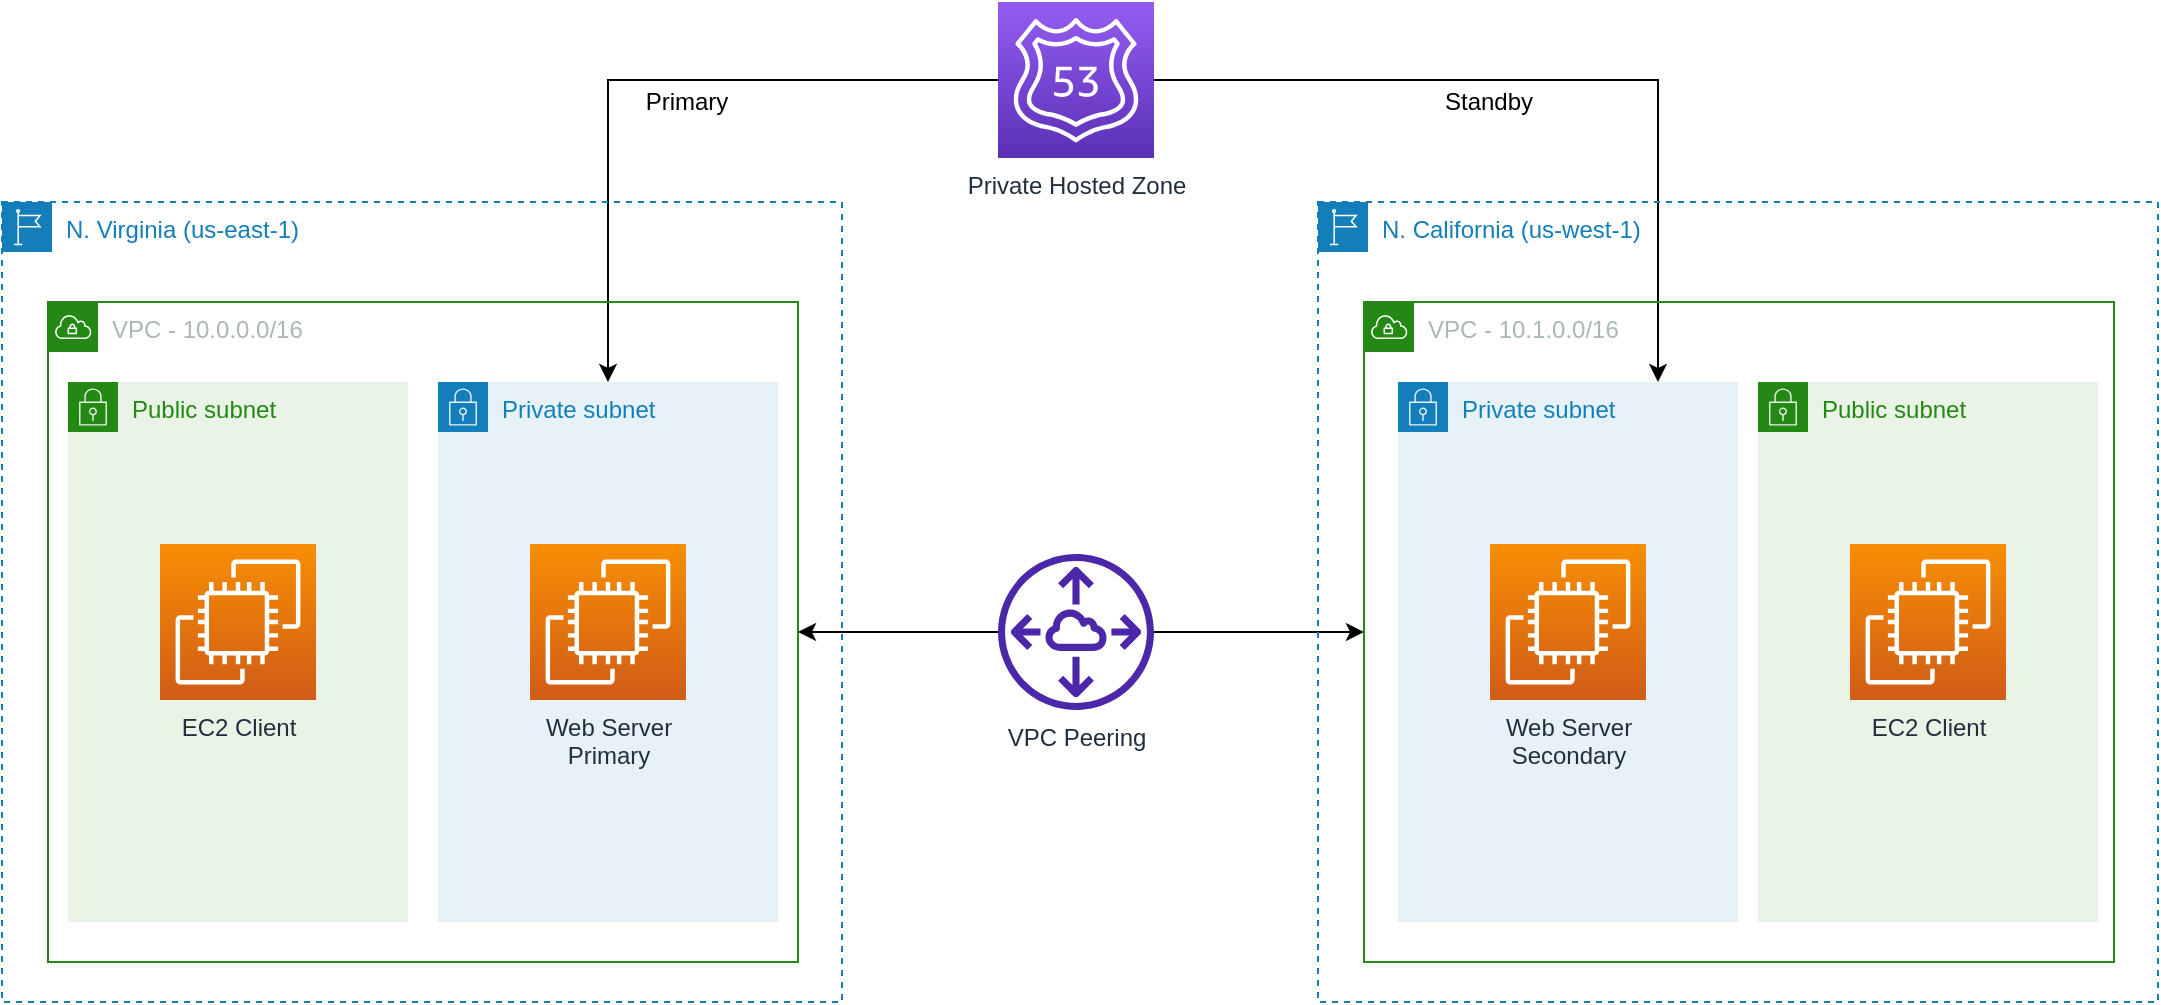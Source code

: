 <?xml version="1.0" encoding="UTF-8"?>
<mxfile version="16.1.4" type="google" pages="2"><diagram id="-88k6F5y94gJNl3bxgaB" name="Page-1"><mxGraphModel dx="1491" dy="1120" grid="1" gridSize="10" guides="1" tooltips="1" connect="1" arrows="1" fold="1" page="1" pageScale="1" pageWidth="850" pageHeight="1100" math="0" shadow="0"><root><mxCell id="0"/><mxCell id="1" parent="0"/><mxCell id="Zyv5B-aBT6JxR5UtKPa4-23" style="edgeStyle=orthogonalEdgeStyle;rounded=0;orthogonalLoop=1;jettySize=auto;html=1;" edge="1" parent="1" source="Zyv5B-aBT6JxR5UtKPa4-2"><mxGeometry relative="1" as="geometry"><mxPoint x="850" y="530" as="targetPoint"/><Array as="points"><mxPoint x="850" y="379"/></Array></mxGeometry></mxCell><mxCell id="Zyv5B-aBT6JxR5UtKPa4-14" style="edgeStyle=orthogonalEdgeStyle;rounded=0;orthogonalLoop=1;jettySize=auto;html=1;entryX=0.5;entryY=0;entryDx=0;entryDy=0;exitX=0;exitY=0.5;exitDx=0;exitDy=0;exitPerimeter=0;" edge="1" parent="1" source="Zyv5B-aBT6JxR5UtKPa4-2" target="Zyv5B-aBT6JxR5UtKPa4-7"><mxGeometry relative="1" as="geometry"/></mxCell><mxCell id="Zyv5B-aBT6JxR5UtKPa4-31" value="Primary" style="edgeLabel;html=1;align=center;verticalAlign=middle;resizable=0;points=[];fontSize=12;" vertex="1" connectable="0" parent="Zyv5B-aBT6JxR5UtKPa4-14"><mxGeometry x="-0.185" y="4" relative="1" as="geometry"><mxPoint x="-15" y="7" as="offset"/></mxGeometry></mxCell><mxCell id="Zyv5B-aBT6JxR5UtKPa4-2" value="Private Hosted Zone" style="sketch=0;points=[[0,0,0],[0.25,0,0],[0.5,0,0],[0.75,0,0],[1,0,0],[0,1,0],[0.25,1,0],[0.5,1,0],[0.75,1,0],[1,1,0],[0,0.25,0],[0,0.5,0],[0,0.75,0],[1,0.25,0],[1,0.5,0],[1,0.75,0]];outlineConnect=0;fontColor=#232F3E;gradientColor=#945DF2;gradientDirection=north;fillColor=#5A30B5;strokeColor=#ffffff;dashed=0;verticalLabelPosition=bottom;verticalAlign=top;align=center;html=1;fontSize=12;fontStyle=0;aspect=fixed;shape=mxgraph.aws4.resourceIcon;resIcon=mxgraph.aws4.route_53;" vertex="1" parent="1"><mxGeometry x="520" y="340" width="78" height="78" as="geometry"/></mxCell><mxCell id="Zyv5B-aBT6JxR5UtKPa4-3" value="N. Virginia (us-east-1)" style="points=[[0,0],[0.25,0],[0.5,0],[0.75,0],[1,0],[1,0.25],[1,0.5],[1,0.75],[1,1],[0.75,1],[0.5,1],[0.25,1],[0,1],[0,0.75],[0,0.5],[0,0.25]];outlineConnect=0;gradientColor=none;html=1;whiteSpace=wrap;fontSize=12;fontStyle=0;container=1;pointerEvents=0;collapsible=0;recursiveResize=0;shape=mxgraph.aws4.group;grIcon=mxgraph.aws4.group_region;strokeColor=#147EBA;fillColor=none;verticalAlign=top;align=left;spacingLeft=30;fontColor=#147EBA;dashed=1;" vertex="1" parent="1"><mxGeometry x="22" y="440" width="420" height="400" as="geometry"/></mxCell><mxCell id="Zyv5B-aBT6JxR5UtKPa4-6" value="VPC - 10.0.0.0/16" style="points=[[0,0],[0.25,0],[0.5,0],[0.75,0],[1,0],[1,0.25],[1,0.5],[1,0.75],[1,1],[0.75,1],[0.5,1],[0.25,1],[0,1],[0,0.75],[0,0.5],[0,0.25]];outlineConnect=0;gradientColor=none;html=1;whiteSpace=wrap;fontSize=12;fontStyle=0;container=1;pointerEvents=0;collapsible=0;recursiveResize=0;shape=mxgraph.aws4.group;grIcon=mxgraph.aws4.group_vpc;strokeColor=#248814;fillColor=none;verticalAlign=top;align=left;spacingLeft=30;fontColor=#AAB7B8;dashed=0;" vertex="1" parent="Zyv5B-aBT6JxR5UtKPa4-3"><mxGeometry x="23" y="50" width="375" height="330" as="geometry"/></mxCell><mxCell id="Zyv5B-aBT6JxR5UtKPa4-8" value="Public subnet" style="points=[[0,0],[0.25,0],[0.5,0],[0.75,0],[1,0],[1,0.25],[1,0.5],[1,0.75],[1,1],[0.75,1],[0.5,1],[0.25,1],[0,1],[0,0.75],[0,0.5],[0,0.25]];outlineConnect=0;gradientColor=none;html=1;whiteSpace=wrap;fontSize=12;fontStyle=0;container=1;pointerEvents=0;collapsible=0;recursiveResize=0;shape=mxgraph.aws4.group;grIcon=mxgraph.aws4.group_security_group;grStroke=0;strokeColor=#248814;fillColor=#E9F3E6;verticalAlign=top;align=left;spacingLeft=30;fontColor=#248814;dashed=0;" vertex="1" parent="Zyv5B-aBT6JxR5UtKPa4-6"><mxGeometry x="10" y="40" width="170" height="270" as="geometry"/></mxCell><mxCell id="Zyv5B-aBT6JxR5UtKPa4-10" value="EC2 Client" style="sketch=0;points=[[0,0,0],[0.25,0,0],[0.5,0,0],[0.75,0,0],[1,0,0],[0,1,0],[0.25,1,0],[0.5,1,0],[0.75,1,0],[1,1,0],[0,0.25,0],[0,0.5,0],[0,0.75,0],[1,0.25,0],[1,0.5,0],[1,0.75,0]];outlineConnect=0;fontColor=#232F3E;gradientColor=#F78E04;gradientDirection=north;fillColor=#D05C17;strokeColor=#ffffff;dashed=0;verticalLabelPosition=bottom;verticalAlign=top;align=center;html=1;fontSize=12;fontStyle=0;aspect=fixed;shape=mxgraph.aws4.resourceIcon;resIcon=mxgraph.aws4.ec2;" vertex="1" parent="Zyv5B-aBT6JxR5UtKPa4-8"><mxGeometry x="46" y="81" width="78" height="78" as="geometry"/></mxCell><mxCell id="Zyv5B-aBT6JxR5UtKPa4-7" value="Private subnet" style="points=[[0,0],[0.25,0],[0.5,0],[0.75,0],[1,0],[1,0.25],[1,0.5],[1,0.75],[1,1],[0.75,1],[0.5,1],[0.25,1],[0,1],[0,0.75],[0,0.5],[0,0.25]];outlineConnect=0;gradientColor=none;html=1;whiteSpace=wrap;fontSize=12;fontStyle=0;container=1;pointerEvents=0;collapsible=0;recursiveResize=0;shape=mxgraph.aws4.group;grIcon=mxgraph.aws4.group_security_group;grStroke=0;strokeColor=#147EBA;fillColor=#E6F2F8;verticalAlign=top;align=left;spacingLeft=30;fontColor=#147EBA;dashed=0;" vertex="1" parent="Zyv5B-aBT6JxR5UtKPa4-6"><mxGeometry x="195" y="40" width="170" height="270" as="geometry"/></mxCell><mxCell id="Zyv5B-aBT6JxR5UtKPa4-9" value="Web Server &lt;br&gt;Primary" style="sketch=0;points=[[0,0,0],[0.25,0,0],[0.5,0,0],[0.75,0,0],[1,0,0],[0,1,0],[0.25,1,0],[0.5,1,0],[0.75,1,0],[1,1,0],[0,0.25,0],[0,0.5,0],[0,0.75,0],[1,0.25,0],[1,0.5,0],[1,0.75,0]];outlineConnect=0;fontColor=#232F3E;gradientColor=#F78E04;gradientDirection=north;fillColor=#D05C17;strokeColor=#ffffff;dashed=0;verticalLabelPosition=bottom;verticalAlign=top;align=center;html=1;fontSize=12;fontStyle=0;aspect=fixed;shape=mxgraph.aws4.resourceIcon;resIcon=mxgraph.aws4.ec2;" vertex="1" parent="Zyv5B-aBT6JxR5UtKPa4-7"><mxGeometry x="46" y="81" width="78" height="78" as="geometry"/></mxCell><mxCell id="Zyv5B-aBT6JxR5UtKPa4-15" style="edgeStyle=orthogonalEdgeStyle;rounded=0;orthogonalLoop=1;jettySize=auto;html=1;" edge="1" parent="1" source="Zyv5B-aBT6JxR5UtKPa4-5" target="Zyv5B-aBT6JxR5UtKPa4-6"><mxGeometry relative="1" as="geometry"/></mxCell><mxCell id="Zyv5B-aBT6JxR5UtKPa4-28" style="edgeStyle=orthogonalEdgeStyle;rounded=0;orthogonalLoop=1;jettySize=auto;html=1;entryX=0;entryY=0.5;entryDx=0;entryDy=0;" edge="1" parent="1" source="Zyv5B-aBT6JxR5UtKPa4-5" target="Zyv5B-aBT6JxR5UtKPa4-17"><mxGeometry relative="1" as="geometry"/></mxCell><mxCell id="Zyv5B-aBT6JxR5UtKPa4-5" value="VPC Peering" style="sketch=0;outlineConnect=0;fontColor=#232F3E;gradientColor=none;fillColor=#4D27AA;strokeColor=none;dashed=0;verticalLabelPosition=bottom;verticalAlign=top;align=center;html=1;fontSize=12;fontStyle=0;aspect=fixed;pointerEvents=1;shape=mxgraph.aws4.peering;" vertex="1" parent="1"><mxGeometry x="520" y="616" width="78" height="78" as="geometry"/></mxCell><mxCell id="Zyv5B-aBT6JxR5UtKPa4-16" value="N. California (us-west-1)" style="points=[[0,0],[0.25,0],[0.5,0],[0.75,0],[1,0],[1,0.25],[1,0.5],[1,0.75],[1,1],[0.75,1],[0.5,1],[0.25,1],[0,1],[0,0.75],[0,0.5],[0,0.25]];outlineConnect=0;gradientColor=none;html=1;whiteSpace=wrap;fontSize=12;fontStyle=0;container=1;pointerEvents=0;collapsible=0;recursiveResize=0;shape=mxgraph.aws4.group;grIcon=mxgraph.aws4.group_region;strokeColor=#147EBA;fillColor=none;verticalAlign=top;align=left;spacingLeft=30;fontColor=#147EBA;dashed=1;" vertex="1" parent="1"><mxGeometry x="680" y="440" width="420" height="400" as="geometry"/></mxCell><mxCell id="Zyv5B-aBT6JxR5UtKPa4-17" value="VPC - 10.1.0.0/16" style="points=[[0,0],[0.25,0],[0.5,0],[0.75,0],[1,0],[1,0.25],[1,0.5],[1,0.75],[1,1],[0.75,1],[0.5,1],[0.25,1],[0,1],[0,0.75],[0,0.5],[0,0.25]];outlineConnect=0;gradientColor=none;html=1;whiteSpace=wrap;fontSize=12;fontStyle=0;container=1;pointerEvents=0;collapsible=0;recursiveResize=0;shape=mxgraph.aws4.group;grIcon=mxgraph.aws4.group_vpc;strokeColor=#248814;fillColor=none;verticalAlign=top;align=left;spacingLeft=30;fontColor=#AAB7B8;dashed=0;" vertex="1" parent="Zyv5B-aBT6JxR5UtKPa4-16"><mxGeometry x="23" y="50" width="375" height="330" as="geometry"/></mxCell><mxCell id="Zyv5B-aBT6JxR5UtKPa4-18" value="Public subnet" style="points=[[0,0],[0.25,0],[0.5,0],[0.75,0],[1,0],[1,0.25],[1,0.5],[1,0.75],[1,1],[0.75,1],[0.5,1],[0.25,1],[0,1],[0,0.75],[0,0.5],[0,0.25]];outlineConnect=0;gradientColor=none;html=1;whiteSpace=wrap;fontSize=12;fontStyle=0;container=1;pointerEvents=0;collapsible=0;recursiveResize=0;shape=mxgraph.aws4.group;grIcon=mxgraph.aws4.group_security_group;grStroke=0;strokeColor=#248814;fillColor=#E9F3E6;verticalAlign=top;align=left;spacingLeft=30;fontColor=#248814;dashed=0;" vertex="1" parent="Zyv5B-aBT6JxR5UtKPa4-17"><mxGeometry x="197" y="40" width="170" height="270" as="geometry"/></mxCell><mxCell id="Zyv5B-aBT6JxR5UtKPa4-19" value="EC2 Client" style="sketch=0;points=[[0,0,0],[0.25,0,0],[0.5,0,0],[0.75,0,0],[1,0,0],[0,1,0],[0.25,1,0],[0.5,1,0],[0.75,1,0],[1,1,0],[0,0.25,0],[0,0.5,0],[0,0.75,0],[1,0.25,0],[1,0.5,0],[1,0.75,0]];outlineConnect=0;fontColor=#232F3E;gradientColor=#F78E04;gradientDirection=north;fillColor=#D05C17;strokeColor=#ffffff;dashed=0;verticalLabelPosition=bottom;verticalAlign=top;align=center;html=1;fontSize=12;fontStyle=0;aspect=fixed;shape=mxgraph.aws4.resourceIcon;resIcon=mxgraph.aws4.ec2;" vertex="1" parent="Zyv5B-aBT6JxR5UtKPa4-18"><mxGeometry x="46" y="81" width="78" height="78" as="geometry"/></mxCell><mxCell id="Zyv5B-aBT6JxR5UtKPa4-21" value="Private subnet" style="points=[[0,0],[0.25,0],[0.5,0],[0.75,0],[1,0],[1,0.25],[1,0.5],[1,0.75],[1,1],[0.75,1],[0.5,1],[0.25,1],[0,1],[0,0.75],[0,0.5],[0,0.25]];outlineConnect=0;gradientColor=none;html=1;whiteSpace=wrap;fontSize=12;fontStyle=0;container=1;pointerEvents=0;collapsible=0;recursiveResize=0;shape=mxgraph.aws4.group;grIcon=mxgraph.aws4.group_security_group;grStroke=0;strokeColor=#147EBA;fillColor=#E6F2F8;verticalAlign=top;align=left;spacingLeft=30;fontColor=#147EBA;dashed=0;" vertex="1" parent="Zyv5B-aBT6JxR5UtKPa4-17"><mxGeometry x="17" y="40" width="170" height="270" as="geometry"/></mxCell><mxCell id="Zyv5B-aBT6JxR5UtKPa4-22" value="Web Server&lt;br&gt;Secondary" style="sketch=0;points=[[0,0,0],[0.25,0,0],[0.5,0,0],[0.75,0,0],[1,0,0],[0,1,0],[0.25,1,0],[0.5,1,0],[0.75,1,0],[1,1,0],[0,0.25,0],[0,0.5,0],[0,0.75,0],[1,0.25,0],[1,0.5,0],[1,0.75,0]];outlineConnect=0;fontColor=#232F3E;gradientColor=#F78E04;gradientDirection=north;fillColor=#D05C17;strokeColor=#ffffff;dashed=0;verticalLabelPosition=bottom;verticalAlign=top;align=center;html=1;fontSize=12;fontStyle=0;aspect=fixed;shape=mxgraph.aws4.resourceIcon;resIcon=mxgraph.aws4.ec2;" vertex="1" parent="Zyv5B-aBT6JxR5UtKPa4-21"><mxGeometry x="46" y="81" width="78" height="78" as="geometry"/></mxCell><mxCell id="Zyv5B-aBT6JxR5UtKPa4-32" value="Standby" style="edgeLabel;html=1;align=center;verticalAlign=middle;resizable=0;points=[];fontSize=12;" vertex="1" connectable="0" parent="1"><mxGeometry x="373.824" y="390.0" as="geometry"><mxPoint x="391" as="offset"/></mxGeometry></mxCell></root></mxGraphModel></diagram><diagram name="Page-2" id="bZKhtZYOGO0q8gvO6fPz"><mxGraphModel dx="787" dy="475" grid="1" gridSize="10" guides="1" tooltips="1" connect="1" arrows="1" fold="1" page="1" pageScale="1" pageWidth="850" pageHeight="1100" math="0" shadow="0"><root><mxCell id="QoLyrwDM7yjwhEjEPzk1-0"/><mxCell id="QoLyrwDM7yjwhEjEPzk1-1" parent="QoLyrwDM7yjwhEjEPzk1-0"/><mxCell id="QoLyrwDM7yjwhEjEPzk1-2" style="edgeStyle=orthogonalEdgeStyle;rounded=0;orthogonalLoop=1;jettySize=auto;html=1;" edge="1" parent="QoLyrwDM7yjwhEjEPzk1-1" source="QoLyrwDM7yjwhEjEPzk1-5"><mxGeometry relative="1" as="geometry"><mxPoint x="850" y="530" as="targetPoint"/><Array as="points"><mxPoint x="850" y="379"/></Array></mxGeometry></mxCell><mxCell id="QoLyrwDM7yjwhEjEPzk1-3" style="edgeStyle=orthogonalEdgeStyle;rounded=0;orthogonalLoop=1;jettySize=auto;html=1;entryX=0.5;entryY=0;entryDx=0;entryDy=0;exitX=0;exitY=0.5;exitDx=0;exitDy=0;exitPerimeter=0;" edge="1" parent="QoLyrwDM7yjwhEjEPzk1-1" source="QoLyrwDM7yjwhEjEPzk1-5"><mxGeometry relative="1" as="geometry"><mxPoint x="325" y="530" as="targetPoint"/></mxGeometry></mxCell><mxCell id="QoLyrwDM7yjwhEjEPzk1-4" value="Primary" style="edgeLabel;html=1;align=center;verticalAlign=middle;resizable=0;points=[];fontSize=12;" vertex="1" connectable="0" parent="QoLyrwDM7yjwhEjEPzk1-3"><mxGeometry x="-0.185" y="4" relative="1" as="geometry"><mxPoint x="-15" y="7" as="offset"/></mxGeometry></mxCell><mxCell id="QoLyrwDM7yjwhEjEPzk1-5" value="Private Hosted Zone" style="sketch=0;points=[[0,0,0],[0.25,0,0],[0.5,0,0],[0.75,0,0],[1,0,0],[0,1,0],[0.25,1,0],[0.5,1,0],[0.75,1,0],[1,1,0],[0,0.25,0],[0,0.5,0],[0,0.75,0],[1,0.25,0],[1,0.5,0],[1,0.75,0]];outlineConnect=0;fontColor=#232F3E;gradientColor=#945DF2;gradientDirection=north;fillColor=#5A30B5;strokeColor=#ffffff;dashed=0;verticalLabelPosition=bottom;verticalAlign=top;align=center;html=1;fontSize=12;fontStyle=0;aspect=fixed;shape=mxgraph.aws4.resourceIcon;resIcon=mxgraph.aws4.route_53;" vertex="1" parent="QoLyrwDM7yjwhEjEPzk1-1"><mxGeometry x="520" y="340" width="78" height="78" as="geometry"/></mxCell><mxCell id="QoLyrwDM7yjwhEjEPzk1-6" value="N. Virginia (us-east-1)" style="points=[[0,0],[0.25,0],[0.5,0],[0.75,0],[1,0],[1,0.25],[1,0.5],[1,0.75],[1,1],[0.75,1],[0.5,1],[0.25,1],[0,1],[0,0.75],[0,0.5],[0,0.25]];outlineConnect=0;gradientColor=none;html=1;whiteSpace=wrap;fontSize=12;fontStyle=0;container=1;pointerEvents=0;collapsible=0;recursiveResize=0;shape=mxgraph.aws4.group;grIcon=mxgraph.aws4.group_region;strokeColor=#147EBA;fillColor=none;verticalAlign=top;align=left;spacingLeft=30;fontColor=#147EBA;dashed=1;" vertex="1" parent="QoLyrwDM7yjwhEjEPzk1-1"><mxGeometry x="22" y="440" width="420" height="400" as="geometry"/></mxCell><mxCell id="QoLyrwDM7yjwhEjEPzk1-7" value="VPC - 10.0.0.0/16" style="points=[[0,0],[0.25,0],[0.5,0],[0.75,0],[1,0],[1,0.25],[1,0.5],[1,0.75],[1,1],[0.75,1],[0.5,1],[0.25,1],[0,1],[0,0.75],[0,0.5],[0,0.25]];outlineConnect=0;gradientColor=none;html=1;whiteSpace=wrap;fontSize=12;fontStyle=0;container=1;pointerEvents=0;collapsible=0;recursiveResize=0;shape=mxgraph.aws4.group;grIcon=mxgraph.aws4.group_vpc;strokeColor=#248814;fillColor=none;verticalAlign=top;align=left;spacingLeft=30;fontColor=#AAB7B8;dashed=0;" vertex="1" parent="QoLyrwDM7yjwhEjEPzk1-6"><mxGeometry x="23" y="50" width="375" height="330" as="geometry"/></mxCell><mxCell id="QoLyrwDM7yjwhEjEPzk1-8" value="Public subnet - 10.0.1.0/24" style="points=[[0,0],[0.25,0],[0.5,0],[0.75,0],[1,0],[1,0.25],[1,0.5],[1,0.75],[1,1],[0.75,1],[0.5,1],[0.25,1],[0,1],[0,0.75],[0,0.5],[0,0.25]];outlineConnect=0;gradientColor=none;html=1;whiteSpace=wrap;fontSize=12;fontStyle=0;container=1;pointerEvents=0;collapsible=0;recursiveResize=0;shape=mxgraph.aws4.group;grIcon=mxgraph.aws4.group_security_group;grStroke=0;strokeColor=#248814;fillColor=#E9F3E6;verticalAlign=top;align=left;spacingLeft=30;fontColor=#248814;dashed=0;" vertex="1" parent="QoLyrwDM7yjwhEjEPzk1-7"><mxGeometry x="10" y="40" width="340" height="270" as="geometry"/></mxCell><mxCell id="QoLyrwDM7yjwhEjEPzk1-9" value="EC2 Client" style="sketch=0;points=[[0,0,0],[0.25,0,0],[0.5,0,0],[0.75,0,0],[1,0,0],[0,1,0],[0.25,1,0],[0.5,1,0],[0.75,1,0],[1,1,0],[0,0.25,0],[0,0.5,0],[0,0.75,0],[1,0.25,0],[1,0.5,0],[1,0.75,0]];outlineConnect=0;fontColor=#232F3E;gradientColor=#F78E04;gradientDirection=north;fillColor=#D05C17;strokeColor=#ffffff;dashed=0;verticalLabelPosition=bottom;verticalAlign=top;align=center;html=1;fontSize=12;fontStyle=0;aspect=fixed;shape=mxgraph.aws4.resourceIcon;resIcon=mxgraph.aws4.ec2;" vertex="1" parent="QoLyrwDM7yjwhEjEPzk1-8"><mxGeometry x="46" y="81" width="78" height="78" as="geometry"/></mxCell><mxCell id="QoLyrwDM7yjwhEjEPzk1-11" value="Web Server &lt;br&gt;Primary" style="sketch=0;points=[[0,0,0],[0.25,0,0],[0.5,0,0],[0.75,0,0],[1,0,0],[0,1,0],[0.25,1,0],[0.5,1,0],[0.75,1,0],[1,1,0],[0,0.25,0],[0,0.5,0],[0,0.75,0],[1,0.25,0],[1,0.5,0],[1,0.75,0]];outlineConnect=0;fontColor=#232F3E;gradientColor=#F78E04;gradientDirection=north;fillColor=#D05C17;strokeColor=#ffffff;dashed=0;verticalLabelPosition=bottom;verticalAlign=top;align=center;html=1;fontSize=12;fontStyle=0;aspect=fixed;shape=mxgraph.aws4.resourceIcon;resIcon=mxgraph.aws4.ec2;" vertex="1" parent="QoLyrwDM7yjwhEjEPzk1-8"><mxGeometry x="215" y="81" width="78" height="78" as="geometry"/></mxCell><mxCell id="QoLyrwDM7yjwhEjEPzk1-12" style="edgeStyle=orthogonalEdgeStyle;rounded=0;orthogonalLoop=1;jettySize=auto;html=1;" edge="1" parent="QoLyrwDM7yjwhEjEPzk1-1" source="QoLyrwDM7yjwhEjEPzk1-14" target="QoLyrwDM7yjwhEjEPzk1-7"><mxGeometry relative="1" as="geometry"/></mxCell><mxCell id="QoLyrwDM7yjwhEjEPzk1-13" style="edgeStyle=orthogonalEdgeStyle;rounded=0;orthogonalLoop=1;jettySize=auto;html=1;entryX=0;entryY=0.5;entryDx=0;entryDy=0;" edge="1" parent="QoLyrwDM7yjwhEjEPzk1-1" source="QoLyrwDM7yjwhEjEPzk1-14" target="QoLyrwDM7yjwhEjEPzk1-16"><mxGeometry relative="1" as="geometry"/></mxCell><mxCell id="QoLyrwDM7yjwhEjEPzk1-14" value="VPC Peering" style="sketch=0;outlineConnect=0;fontColor=#232F3E;gradientColor=none;fillColor=#4D27AA;strokeColor=none;dashed=0;verticalLabelPosition=bottom;verticalAlign=top;align=center;html=1;fontSize=12;fontStyle=0;aspect=fixed;pointerEvents=1;shape=mxgraph.aws4.peering;" vertex="1" parent="QoLyrwDM7yjwhEjEPzk1-1"><mxGeometry x="520" y="616" width="78" height="78" as="geometry"/></mxCell><mxCell id="QoLyrwDM7yjwhEjEPzk1-15" value="N. California (us-west-1)" style="points=[[0,0],[0.25,0],[0.5,0],[0.75,0],[1,0],[1,0.25],[1,0.5],[1,0.75],[1,1],[0.75,1],[0.5,1],[0.25,1],[0,1],[0,0.75],[0,0.5],[0,0.25]];outlineConnect=0;gradientColor=none;html=1;whiteSpace=wrap;fontSize=12;fontStyle=0;container=1;pointerEvents=0;collapsible=0;recursiveResize=0;shape=mxgraph.aws4.group;grIcon=mxgraph.aws4.group_region;strokeColor=#147EBA;fillColor=none;verticalAlign=top;align=left;spacingLeft=30;fontColor=#147EBA;dashed=1;" vertex="1" parent="QoLyrwDM7yjwhEjEPzk1-1"><mxGeometry x="680" y="440" width="420" height="400" as="geometry"/></mxCell><mxCell id="QoLyrwDM7yjwhEjEPzk1-16" value="VPC - 10.1.0.0/16" style="points=[[0,0],[0.25,0],[0.5,0],[0.75,0],[1,0],[1,0.25],[1,0.5],[1,0.75],[1,1],[0.75,1],[0.5,1],[0.25,1],[0,1],[0,0.75],[0,0.5],[0,0.25]];outlineConnect=0;gradientColor=none;html=1;whiteSpace=wrap;fontSize=12;fontStyle=0;container=1;pointerEvents=0;collapsible=0;recursiveResize=0;shape=mxgraph.aws4.group;grIcon=mxgraph.aws4.group_vpc;strokeColor=#248814;fillColor=none;verticalAlign=top;align=left;spacingLeft=30;fontColor=#AAB7B8;dashed=0;" vertex="1" parent="QoLyrwDM7yjwhEjEPzk1-15"><mxGeometry x="23" y="50" width="375" height="330" as="geometry"/></mxCell><mxCell id="QoLyrwDM7yjwhEjEPzk1-17" value="Public subnet - 10.1.1.0/24" style="points=[[0,0],[0.25,0],[0.5,0],[0.75,0],[1,0],[1,0.25],[1,0.5],[1,0.75],[1,1],[0.75,1],[0.5,1],[0.25,1],[0,1],[0,0.75],[0,0.5],[0,0.25]];outlineConnect=0;gradientColor=none;html=1;whiteSpace=wrap;fontSize=12;fontStyle=0;container=1;pointerEvents=0;collapsible=0;recursiveResize=0;shape=mxgraph.aws4.group;grIcon=mxgraph.aws4.group_security_group;grStroke=0;strokeColor=#248814;fillColor=#E9F3E6;verticalAlign=top;align=left;spacingLeft=30;fontColor=#248814;dashed=0;" vertex="1" parent="QoLyrwDM7yjwhEjEPzk1-16"><mxGeometry x="20" y="40" width="347" height="270" as="geometry"/></mxCell><mxCell id="QoLyrwDM7yjwhEjEPzk1-18" value="EC2 Client" style="sketch=0;points=[[0,0,0],[0.25,0,0],[0.5,0,0],[0.75,0,0],[1,0,0],[0,1,0],[0.25,1,0],[0.5,1,0],[0.75,1,0],[1,1,0],[0,0.25,0],[0,0.5,0],[0,0.75,0],[1,0.25,0],[1,0.5,0],[1,0.75,0]];outlineConnect=0;fontColor=#232F3E;gradientColor=#F78E04;gradientDirection=north;fillColor=#D05C17;strokeColor=#ffffff;dashed=0;verticalLabelPosition=bottom;verticalAlign=top;align=center;html=1;fontSize=12;fontStyle=0;aspect=fixed;shape=mxgraph.aws4.resourceIcon;resIcon=mxgraph.aws4.ec2;" vertex="1" parent="QoLyrwDM7yjwhEjEPzk1-17"><mxGeometry x="217" y="81" width="78" height="78" as="geometry"/></mxCell><mxCell id="QoLyrwDM7yjwhEjEPzk1-20" value="Web Server&lt;br&gt;Secondary" style="sketch=0;points=[[0,0,0],[0.25,0,0],[0.5,0,0],[0.75,0,0],[1,0,0],[0,1,0],[0.25,1,0],[0.5,1,0],[0.75,1,0],[1,1,0],[0,0.25,0],[0,0.5,0],[0,0.75,0],[1,0.25,0],[1,0.5,0],[1,0.75,0]];outlineConnect=0;fontColor=#232F3E;gradientColor=#F78E04;gradientDirection=north;fillColor=#D05C17;strokeColor=#ffffff;dashed=0;verticalLabelPosition=bottom;verticalAlign=top;align=center;html=1;fontSize=12;fontStyle=0;aspect=fixed;shape=mxgraph.aws4.resourceIcon;resIcon=mxgraph.aws4.ec2;" vertex="1" parent="QoLyrwDM7yjwhEjEPzk1-17"><mxGeometry x="49" y="81" width="78" height="78" as="geometry"/></mxCell><mxCell id="QoLyrwDM7yjwhEjEPzk1-21" value="Standby" style="edgeLabel;html=1;align=center;verticalAlign=middle;resizable=0;points=[];fontSize=12;" vertex="1" connectable="0" parent="QoLyrwDM7yjwhEjEPzk1-1"><mxGeometry x="373.824" y="390.0" as="geometry"><mxPoint x="391" as="offset"/></mxGeometry></mxCell></root></mxGraphModel></diagram></mxfile>
